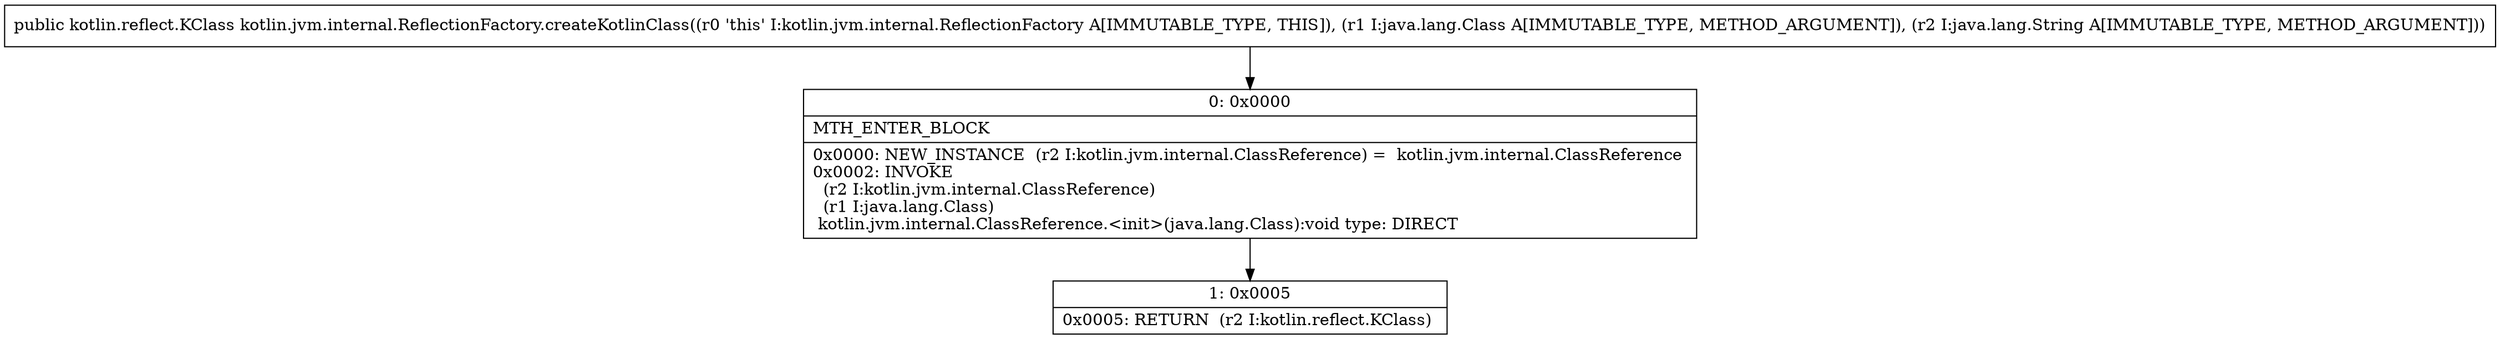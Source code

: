digraph "CFG forkotlin.jvm.internal.ReflectionFactory.createKotlinClass(Ljava\/lang\/Class;Ljava\/lang\/String;)Lkotlin\/reflect\/KClass;" {
Node_0 [shape=record,label="{0\:\ 0x0000|MTH_ENTER_BLOCK\l|0x0000: NEW_INSTANCE  (r2 I:kotlin.jvm.internal.ClassReference) =  kotlin.jvm.internal.ClassReference \l0x0002: INVOKE  \l  (r2 I:kotlin.jvm.internal.ClassReference)\l  (r1 I:java.lang.Class)\l kotlin.jvm.internal.ClassReference.\<init\>(java.lang.Class):void type: DIRECT \l}"];
Node_1 [shape=record,label="{1\:\ 0x0005|0x0005: RETURN  (r2 I:kotlin.reflect.KClass) \l}"];
MethodNode[shape=record,label="{public kotlin.reflect.KClass kotlin.jvm.internal.ReflectionFactory.createKotlinClass((r0 'this' I:kotlin.jvm.internal.ReflectionFactory A[IMMUTABLE_TYPE, THIS]), (r1 I:java.lang.Class A[IMMUTABLE_TYPE, METHOD_ARGUMENT]), (r2 I:java.lang.String A[IMMUTABLE_TYPE, METHOD_ARGUMENT])) }"];
MethodNode -> Node_0;
Node_0 -> Node_1;
}

